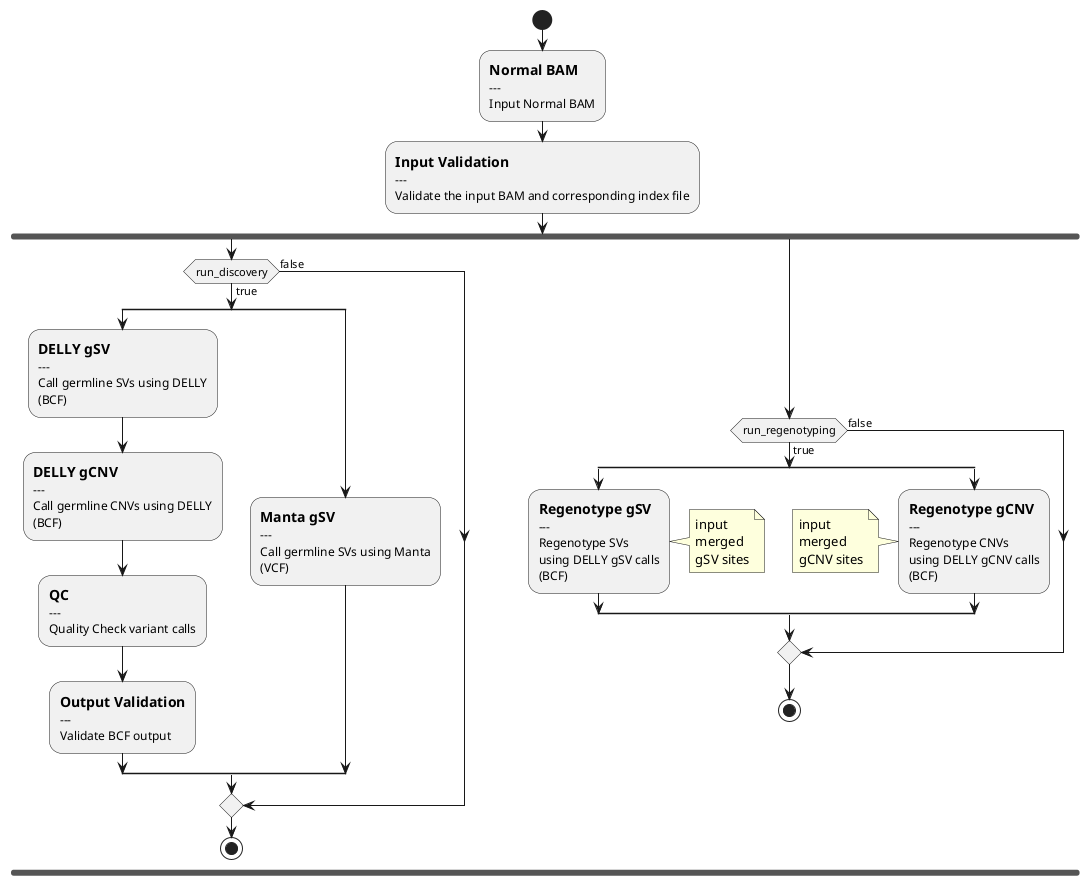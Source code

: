 @startuml
skinparam SwimlaneTitleFontStyle bold

start

:==Normal BAM
---
Input Normal BAM;
:==Input Validation
---
Validate the input BAM and corresponding index file;
fork
if (run_discovery) is (true) then
    split
        :==DELLY gSV
        ---
        Call germline SVs using DELLY
        (BCF);
        :==DELLY gCNV
        ---
        Call germline CNVs using DELLY
        (BCF);
        :==QC
        ---
        Quality Check variant calls;
        :==Output Validation
        ---
        Validate BCF output;
    split again
        :==Manta gSV
        ---
        Call germline SVs using Manta
        (VCF);
    end split
else (false)
endif
stop

fork again
if (run_regenotyping) is (true) then
    split
    :==Regenotype gSV
    ---
    Regenotype SVs
    using DELLY gSV calls
    (BCF);
    note right: input\nmerged\ngSV sites
    split again
    :==Regenotype gCNV
    ---
    Regenotype CNVs
    using DELLY gCNV calls
    (BCF);
    note left: input\nmerged\ngCNV sites
    end split

else (false)
endif
stop

@enduml




